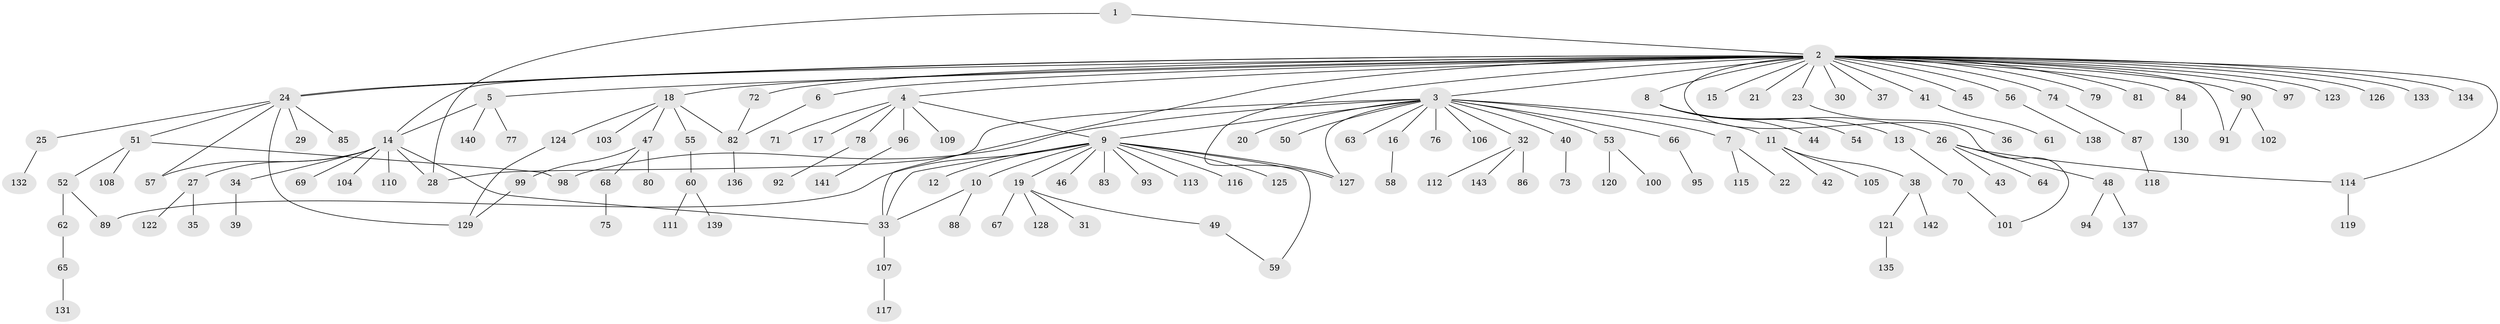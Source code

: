 // coarse degree distribution, {3: 0.06896551724137931, 14: 0.017241379310344827, 1: 0.6206896551724138, 11: 0.017241379310344827, 2: 0.1724137931034483, 4: 0.05172413793103448, 5: 0.017241379310344827, 7: 0.017241379310344827, 27: 0.017241379310344827}
// Generated by graph-tools (version 1.1) at 2025/36/03/04/25 23:36:43]
// undirected, 143 vertices, 163 edges
graph export_dot {
  node [color=gray90,style=filled];
  1;
  2;
  3;
  4;
  5;
  6;
  7;
  8;
  9;
  10;
  11;
  12;
  13;
  14;
  15;
  16;
  17;
  18;
  19;
  20;
  21;
  22;
  23;
  24;
  25;
  26;
  27;
  28;
  29;
  30;
  31;
  32;
  33;
  34;
  35;
  36;
  37;
  38;
  39;
  40;
  41;
  42;
  43;
  44;
  45;
  46;
  47;
  48;
  49;
  50;
  51;
  52;
  53;
  54;
  55;
  56;
  57;
  58;
  59;
  60;
  61;
  62;
  63;
  64;
  65;
  66;
  67;
  68;
  69;
  70;
  71;
  72;
  73;
  74;
  75;
  76;
  77;
  78;
  79;
  80;
  81;
  82;
  83;
  84;
  85;
  86;
  87;
  88;
  89;
  90;
  91;
  92;
  93;
  94;
  95;
  96;
  97;
  98;
  99;
  100;
  101;
  102;
  103;
  104;
  105;
  106;
  107;
  108;
  109;
  110;
  111;
  112;
  113;
  114;
  115;
  116;
  117;
  118;
  119;
  120;
  121;
  122;
  123;
  124;
  125;
  126;
  127;
  128;
  129;
  130;
  131;
  132;
  133;
  134;
  135;
  136;
  137;
  138;
  139;
  140;
  141;
  142;
  143;
  1 -- 2;
  1 -- 28;
  2 -- 3;
  2 -- 4;
  2 -- 5;
  2 -- 6;
  2 -- 8;
  2 -- 14;
  2 -- 15;
  2 -- 18;
  2 -- 21;
  2 -- 23;
  2 -- 24;
  2 -- 24;
  2 -- 30;
  2 -- 33;
  2 -- 37;
  2 -- 41;
  2 -- 45;
  2 -- 56;
  2 -- 72;
  2 -- 74;
  2 -- 79;
  2 -- 81;
  2 -- 84;
  2 -- 90;
  2 -- 91;
  2 -- 97;
  2 -- 101;
  2 -- 114;
  2 -- 123;
  2 -- 126;
  2 -- 127;
  2 -- 133;
  2 -- 134;
  3 -- 7;
  3 -- 9;
  3 -- 11;
  3 -- 16;
  3 -- 20;
  3 -- 28;
  3 -- 32;
  3 -- 40;
  3 -- 50;
  3 -- 53;
  3 -- 63;
  3 -- 66;
  3 -- 76;
  3 -- 98;
  3 -- 106;
  3 -- 127;
  4 -- 9;
  4 -- 17;
  4 -- 71;
  4 -- 78;
  4 -- 96;
  4 -- 109;
  5 -- 14;
  5 -- 77;
  5 -- 140;
  6 -- 82;
  7 -- 22;
  7 -- 115;
  8 -- 13;
  8 -- 26;
  8 -- 44;
  8 -- 54;
  9 -- 10;
  9 -- 12;
  9 -- 19;
  9 -- 33;
  9 -- 46;
  9 -- 59;
  9 -- 83;
  9 -- 89;
  9 -- 93;
  9 -- 113;
  9 -- 116;
  9 -- 125;
  9 -- 127;
  10 -- 33;
  10 -- 88;
  11 -- 38;
  11 -- 42;
  11 -- 105;
  13 -- 70;
  14 -- 27;
  14 -- 28;
  14 -- 33;
  14 -- 34;
  14 -- 57;
  14 -- 69;
  14 -- 104;
  14 -- 110;
  16 -- 58;
  18 -- 47;
  18 -- 55;
  18 -- 82;
  18 -- 103;
  18 -- 124;
  19 -- 31;
  19 -- 49;
  19 -- 67;
  19 -- 128;
  23 -- 36;
  24 -- 25;
  24 -- 29;
  24 -- 51;
  24 -- 57;
  24 -- 85;
  24 -- 129;
  25 -- 132;
  26 -- 43;
  26 -- 48;
  26 -- 64;
  26 -- 114;
  27 -- 35;
  27 -- 122;
  32 -- 86;
  32 -- 112;
  32 -- 143;
  33 -- 107;
  34 -- 39;
  38 -- 121;
  38 -- 142;
  40 -- 73;
  41 -- 61;
  47 -- 68;
  47 -- 80;
  47 -- 99;
  48 -- 94;
  48 -- 137;
  49 -- 59;
  51 -- 52;
  51 -- 98;
  51 -- 108;
  52 -- 62;
  52 -- 89;
  53 -- 100;
  53 -- 120;
  55 -- 60;
  56 -- 138;
  60 -- 111;
  60 -- 139;
  62 -- 65;
  65 -- 131;
  66 -- 95;
  68 -- 75;
  70 -- 101;
  72 -- 82;
  74 -- 87;
  78 -- 92;
  82 -- 136;
  84 -- 130;
  87 -- 118;
  90 -- 91;
  90 -- 102;
  96 -- 141;
  99 -- 129;
  107 -- 117;
  114 -- 119;
  121 -- 135;
  124 -- 129;
}
